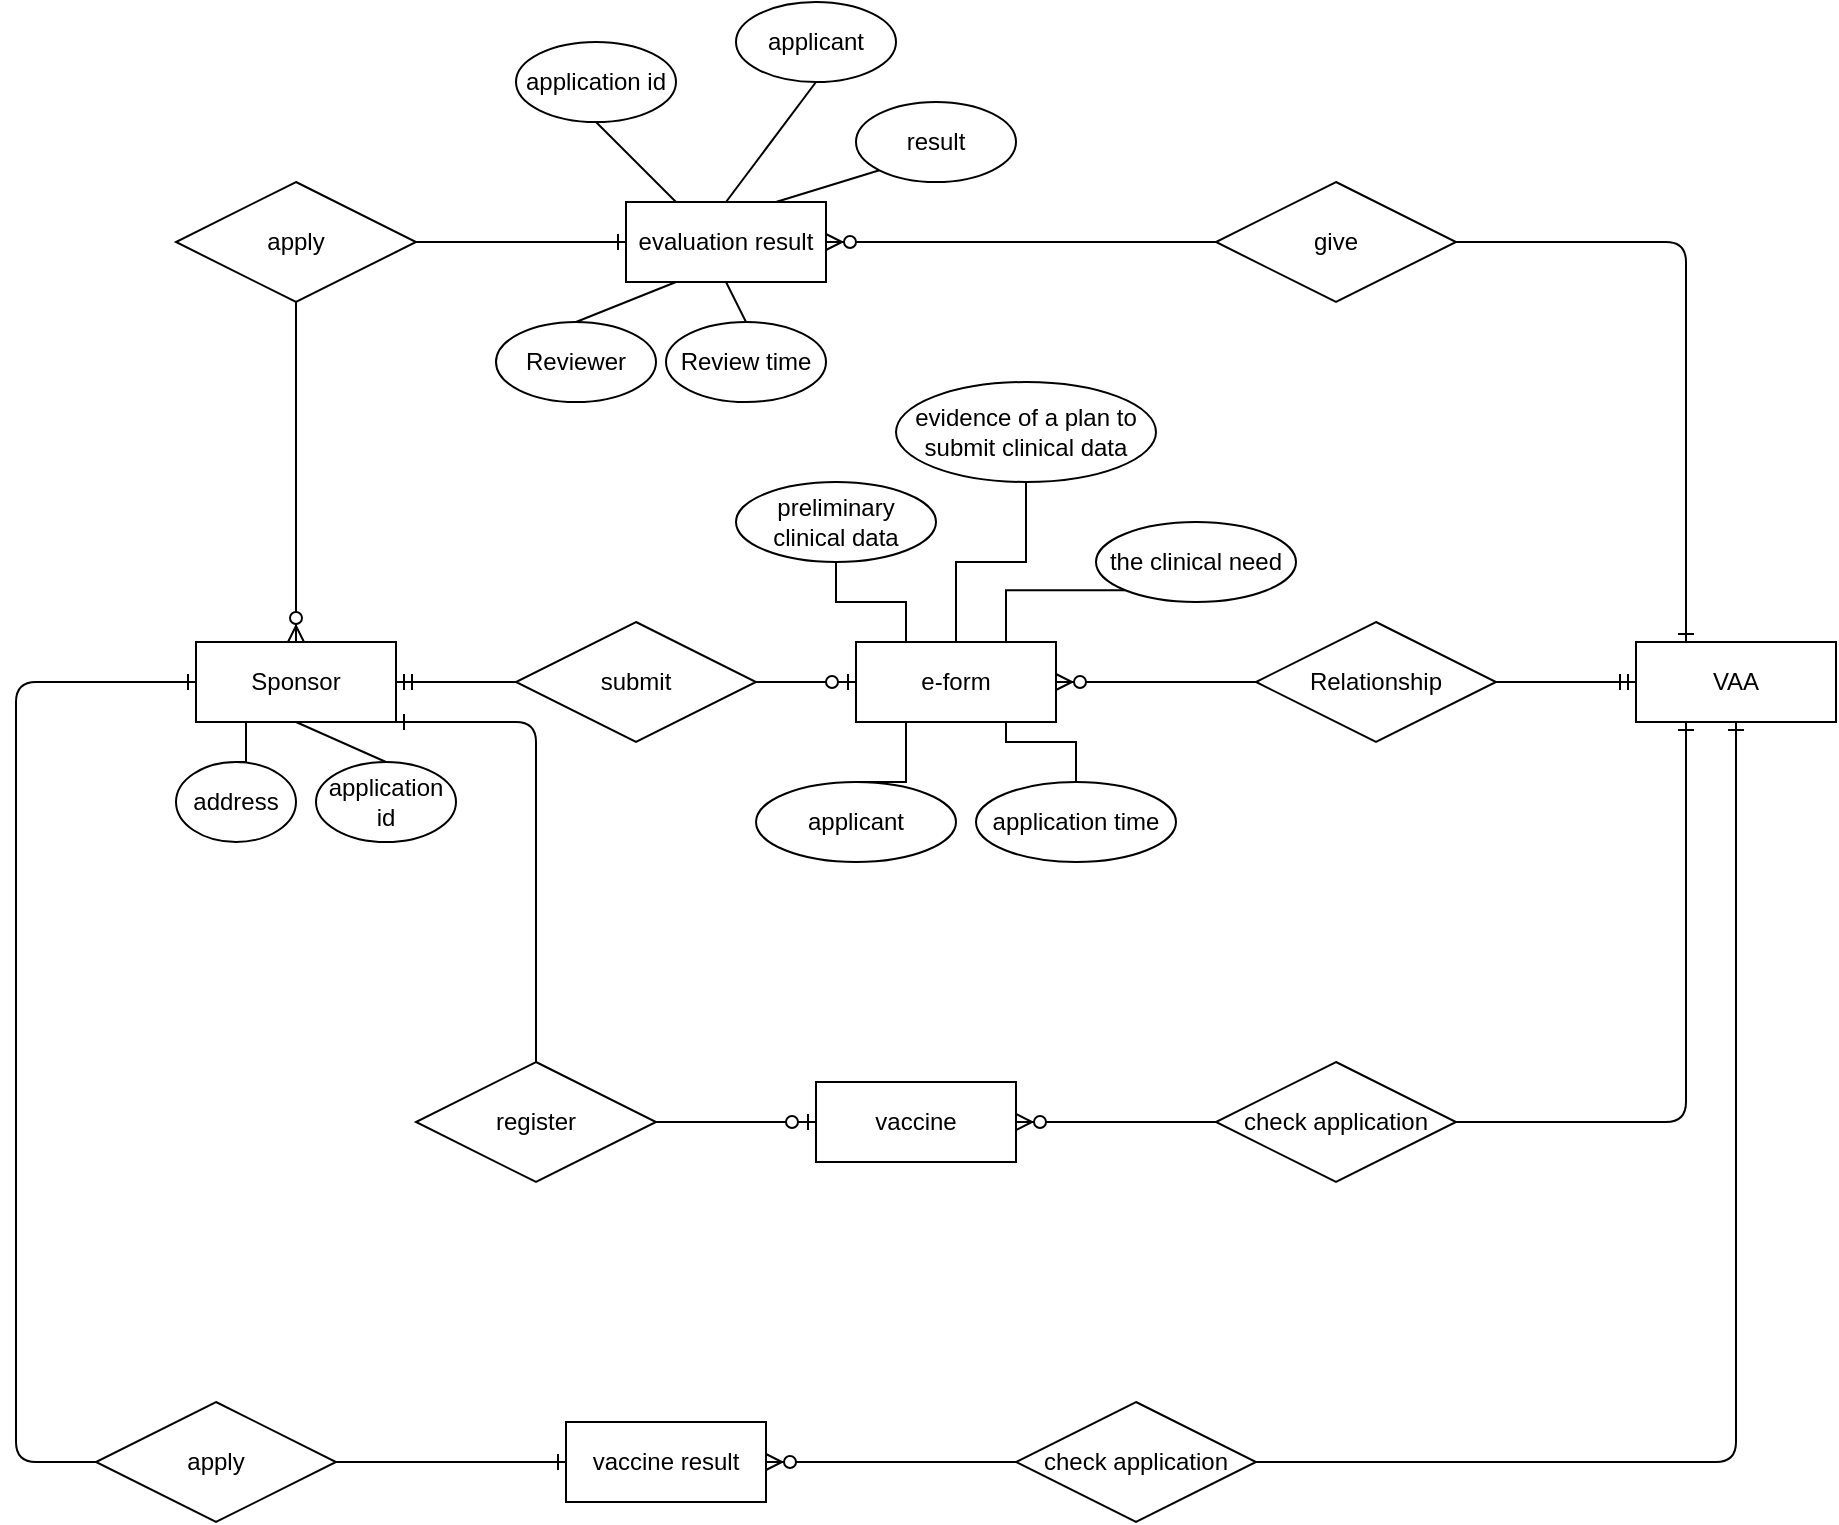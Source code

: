 <mxfile version="14.7.0" type="github">
  <diagram id="R2lEEEUBdFMjLlhIrx00" name="Page-1">
    <mxGraphModel dx="1550" dy="867" grid="1" gridSize="10" guides="1" tooltips="1" connect="1" arrows="1" fold="1" page="1" pageScale="1" pageWidth="850" pageHeight="1100" math="0" shadow="0" extFonts="Permanent Marker^https://fonts.googleapis.com/css?family=Permanent+Marker">
      <root>
        <mxCell id="0" />
        <mxCell id="1" parent="0" />
        <mxCell id="p_ZNXW8uyvUL6qlNEA6d-1" value="Sponsor" style="whiteSpace=wrap;html=1;align=center;" vertex="1" parent="1">
          <mxGeometry x="190" y="380" width="100" height="40" as="geometry" />
        </mxCell>
        <mxCell id="p_ZNXW8uyvUL6qlNEA6d-41" style="edgeStyle=none;orthogonalLoop=1;jettySize=auto;html=1;exitX=0.5;exitY=0;exitDx=0;exitDy=0;entryX=0.5;entryY=1;entryDx=0;entryDy=0;endArrow=none;endFill=0;" edge="1" parent="1" source="p_ZNXW8uyvUL6qlNEA6d-2" target="p_ZNXW8uyvUL6qlNEA6d-1">
          <mxGeometry relative="1" as="geometry" />
        </mxCell>
        <mxCell id="p_ZNXW8uyvUL6qlNEA6d-2" value="application id" style="ellipse;whiteSpace=wrap;html=1;align=center;" vertex="1" parent="1">
          <mxGeometry x="250" y="440" width="70" height="40" as="geometry" />
        </mxCell>
        <mxCell id="p_ZNXW8uyvUL6qlNEA6d-9" style="edgeStyle=orthogonalEdgeStyle;rounded=0;orthogonalLoop=1;jettySize=auto;html=1;exitX=0.5;exitY=0;exitDx=0;exitDy=0;endArrow=none;endFill=0;entryX=0.25;entryY=1;entryDx=0;entryDy=0;" edge="1" parent="1" source="p_ZNXW8uyvUL6qlNEA6d-4" target="p_ZNXW8uyvUL6qlNEA6d-1">
          <mxGeometry relative="1" as="geometry">
            <mxPoint x="165" y="370" as="targetPoint" />
          </mxGeometry>
        </mxCell>
        <mxCell id="p_ZNXW8uyvUL6qlNEA6d-4" value="address" style="ellipse;whiteSpace=wrap;html=1;align=center;" vertex="1" parent="1">
          <mxGeometry x="180" y="440" width="60" height="40" as="geometry" />
        </mxCell>
        <mxCell id="p_ZNXW8uyvUL6qlNEA6d-12" value="submit" style="shape=rhombus;perimeter=rhombusPerimeter;whiteSpace=wrap;html=1;align=center;" vertex="1" parent="1">
          <mxGeometry x="350" y="370" width="120" height="60" as="geometry" />
        </mxCell>
        <mxCell id="p_ZNXW8uyvUL6qlNEA6d-14" value="e-form" style="whiteSpace=wrap;html=1;align=center;" vertex="1" parent="1">
          <mxGeometry x="520" y="380" width="100" height="40" as="geometry" />
        </mxCell>
        <mxCell id="p_ZNXW8uyvUL6qlNEA6d-15" value="" style="edgeStyle=entityRelationEdgeStyle;fontSize=12;html=1;endArrow=ERzeroToOne;endFill=1;exitX=1;exitY=0.5;exitDx=0;exitDy=0;entryX=0;entryY=0.5;entryDx=0;entryDy=0;" edge="1" parent="1" source="p_ZNXW8uyvUL6qlNEA6d-12" target="p_ZNXW8uyvUL6qlNEA6d-14">
          <mxGeometry width="100" height="100" relative="1" as="geometry">
            <mxPoint x="590" y="540" as="sourcePoint" />
            <mxPoint x="690" y="440" as="targetPoint" />
          </mxGeometry>
        </mxCell>
        <mxCell id="p_ZNXW8uyvUL6qlNEA6d-25" style="edgeStyle=orthogonalEdgeStyle;rounded=0;orthogonalLoop=1;jettySize=auto;html=1;exitX=0.5;exitY=1;exitDx=0;exitDy=0;entryX=0.5;entryY=0;entryDx=0;entryDy=0;endArrow=none;endFill=0;" edge="1" parent="1" source="p_ZNXW8uyvUL6qlNEA6d-16" target="p_ZNXW8uyvUL6qlNEA6d-14">
          <mxGeometry relative="1" as="geometry" />
        </mxCell>
        <mxCell id="p_ZNXW8uyvUL6qlNEA6d-16" value="evidence of a plan to submit clinical data" style="ellipse;whiteSpace=wrap;html=1;align=center;" vertex="1" parent="1">
          <mxGeometry x="540" y="250" width="130" height="50" as="geometry" />
        </mxCell>
        <mxCell id="p_ZNXW8uyvUL6qlNEA6d-26" style="edgeStyle=orthogonalEdgeStyle;rounded=0;orthogonalLoop=1;jettySize=auto;html=1;exitX=0;exitY=1;exitDx=0;exitDy=0;entryX=0.75;entryY=0;entryDx=0;entryDy=0;endArrow=none;endFill=0;" edge="1" parent="1" source="p_ZNXW8uyvUL6qlNEA6d-17" target="p_ZNXW8uyvUL6qlNEA6d-14">
          <mxGeometry relative="1" as="geometry" />
        </mxCell>
        <mxCell id="p_ZNXW8uyvUL6qlNEA6d-17" value="the clinical need" style="ellipse;whiteSpace=wrap;html=1;align=center;" vertex="1" parent="1">
          <mxGeometry x="640" y="320" width="100" height="40" as="geometry" />
        </mxCell>
        <mxCell id="p_ZNXW8uyvUL6qlNEA6d-24" style="edgeStyle=orthogonalEdgeStyle;rounded=0;orthogonalLoop=1;jettySize=auto;html=1;exitX=0.5;exitY=1;exitDx=0;exitDy=0;entryX=0.25;entryY=0;entryDx=0;entryDy=0;endArrow=none;endFill=0;" edge="1" parent="1" source="p_ZNXW8uyvUL6qlNEA6d-18" target="p_ZNXW8uyvUL6qlNEA6d-14">
          <mxGeometry relative="1" as="geometry" />
        </mxCell>
        <mxCell id="p_ZNXW8uyvUL6qlNEA6d-18" value="preliminary clinical data" style="ellipse;whiteSpace=wrap;html=1;align=center;" vertex="1" parent="1">
          <mxGeometry x="460" y="300" width="100" height="40" as="geometry" />
        </mxCell>
        <mxCell id="p_ZNXW8uyvUL6qlNEA6d-22" style="edgeStyle=orthogonalEdgeStyle;rounded=0;orthogonalLoop=1;jettySize=auto;html=1;exitX=0.5;exitY=0;exitDx=0;exitDy=0;entryX=0.25;entryY=1;entryDx=0;entryDy=0;endArrow=none;endFill=0;" edge="1" parent="1" source="p_ZNXW8uyvUL6qlNEA6d-19" target="p_ZNXW8uyvUL6qlNEA6d-14">
          <mxGeometry relative="1" as="geometry" />
        </mxCell>
        <mxCell id="p_ZNXW8uyvUL6qlNEA6d-19" value="applicant" style="ellipse;whiteSpace=wrap;html=1;align=center;" vertex="1" parent="1">
          <mxGeometry x="470" y="450" width="100" height="40" as="geometry" />
        </mxCell>
        <mxCell id="p_ZNXW8uyvUL6qlNEA6d-23" style="edgeStyle=orthogonalEdgeStyle;rounded=0;orthogonalLoop=1;jettySize=auto;html=1;exitX=0.5;exitY=0;exitDx=0;exitDy=0;entryX=0.75;entryY=1;entryDx=0;entryDy=0;endArrow=none;endFill=0;" edge="1" parent="1" source="p_ZNXW8uyvUL6qlNEA6d-20" target="p_ZNXW8uyvUL6qlNEA6d-14">
          <mxGeometry relative="1" as="geometry" />
        </mxCell>
        <mxCell id="p_ZNXW8uyvUL6qlNEA6d-20" value="application time" style="ellipse;whiteSpace=wrap;html=1;align=center;" vertex="1" parent="1">
          <mxGeometry x="580" y="450" width="100" height="40" as="geometry" />
        </mxCell>
        <mxCell id="p_ZNXW8uyvUL6qlNEA6d-27" value="Relationship" style="shape=rhombus;perimeter=rhombusPerimeter;whiteSpace=wrap;html=1;align=center;" vertex="1" parent="1">
          <mxGeometry x="720" y="370" width="120" height="60" as="geometry" />
        </mxCell>
        <mxCell id="p_ZNXW8uyvUL6qlNEA6d-28" value="VAA" style="whiteSpace=wrap;html=1;align=center;" vertex="1" parent="1">
          <mxGeometry x="910" y="380" width="100" height="40" as="geometry" />
        </mxCell>
        <mxCell id="p_ZNXW8uyvUL6qlNEA6d-29" value="" style="edgeStyle=entityRelationEdgeStyle;fontSize=12;html=1;endArrow=ERzeroToMany;endFill=1;exitX=0;exitY=0.5;exitDx=0;exitDy=0;entryX=1;entryY=0.5;entryDx=0;entryDy=0;" edge="1" parent="1" source="p_ZNXW8uyvUL6qlNEA6d-27" target="p_ZNXW8uyvUL6qlNEA6d-14">
          <mxGeometry width="100" height="100" relative="1" as="geometry">
            <mxPoint x="750" y="570" as="sourcePoint" />
            <mxPoint x="700" y="400" as="targetPoint" />
          </mxGeometry>
        </mxCell>
        <mxCell id="p_ZNXW8uyvUL6qlNEA6d-30" value="" style="edgeStyle=entityRelationEdgeStyle;fontSize=12;html=1;endArrow=ERmandOne;entryX=1;entryY=0.5;entryDx=0;entryDy=0;exitX=0;exitY=0.5;exitDx=0;exitDy=0;" edge="1" parent="1" source="p_ZNXW8uyvUL6qlNEA6d-12" target="p_ZNXW8uyvUL6qlNEA6d-1">
          <mxGeometry width="100" height="100" relative="1" as="geometry">
            <mxPoint x="240" y="570" as="sourcePoint" />
            <mxPoint x="340" y="470" as="targetPoint" />
          </mxGeometry>
        </mxCell>
        <mxCell id="p_ZNXW8uyvUL6qlNEA6d-31" value="" style="edgeStyle=entityRelationEdgeStyle;fontSize=12;html=1;endArrow=ERmandOne;exitX=1;exitY=0.5;exitDx=0;exitDy=0;entryX=0;entryY=0.5;entryDx=0;entryDy=0;" edge="1" parent="1" source="p_ZNXW8uyvUL6qlNEA6d-27" target="p_ZNXW8uyvUL6qlNEA6d-28">
          <mxGeometry width="100" height="100" relative="1" as="geometry">
            <mxPoint x="810" y="570" as="sourcePoint" />
            <mxPoint x="910" y="470" as="targetPoint" />
          </mxGeometry>
        </mxCell>
        <mxCell id="p_ZNXW8uyvUL6qlNEA6d-32" value="apply" style="shape=rhombus;perimeter=rhombusPerimeter;whiteSpace=wrap;html=1;align=center;" vertex="1" parent="1">
          <mxGeometry x="180" y="150" width="120" height="60" as="geometry" />
        </mxCell>
        <mxCell id="p_ZNXW8uyvUL6qlNEA6d-40" value="" style="fontSize=12;html=1;endArrow=ERzeroToMany;endFill=1;exitX=0.5;exitY=1;exitDx=0;exitDy=0;entryX=0.5;entryY=0;entryDx=0;entryDy=0;" edge="1" parent="1" source="p_ZNXW8uyvUL6qlNEA6d-32" target="p_ZNXW8uyvUL6qlNEA6d-1">
          <mxGeometry width="100" height="100" relative="1" as="geometry">
            <mxPoint x="120" y="590" as="sourcePoint" />
            <mxPoint x="150" y="360" as="targetPoint" />
          </mxGeometry>
        </mxCell>
        <mxCell id="p_ZNXW8uyvUL6qlNEA6d-43" value="evaluation result" style="whiteSpace=wrap;html=1;align=center;" vertex="1" parent="1">
          <mxGeometry x="405" y="160" width="100" height="40" as="geometry" />
        </mxCell>
        <mxCell id="p_ZNXW8uyvUL6qlNEA6d-44" value="" style="edgeStyle=entityRelationEdgeStyle;fontSize=12;html=1;endArrow=ERone;endFill=1;exitX=1;exitY=0.5;exitDx=0;exitDy=0;entryX=0;entryY=0.5;entryDx=0;entryDy=0;" edge="1" parent="1" source="p_ZNXW8uyvUL6qlNEA6d-32" target="p_ZNXW8uyvUL6qlNEA6d-43">
          <mxGeometry width="100" height="100" relative="1" as="geometry">
            <mxPoint x="275" y="310" as="sourcePoint" />
            <mxPoint x="375" y="210" as="targetPoint" />
          </mxGeometry>
        </mxCell>
        <mxCell id="p_ZNXW8uyvUL6qlNEA6d-54" style="edgeStyle=none;orthogonalLoop=1;jettySize=auto;html=1;exitX=0.5;exitY=1;exitDx=0;exitDy=0;entryX=0.25;entryY=0;entryDx=0;entryDy=0;endArrow=none;endFill=0;" edge="1" parent="1" source="p_ZNXW8uyvUL6qlNEA6d-45" target="p_ZNXW8uyvUL6qlNEA6d-43">
          <mxGeometry relative="1" as="geometry" />
        </mxCell>
        <mxCell id="p_ZNXW8uyvUL6qlNEA6d-45" value="application id" style="ellipse;whiteSpace=wrap;html=1;align=center;" vertex="1" parent="1">
          <mxGeometry x="350" y="80" width="80" height="40" as="geometry" />
        </mxCell>
        <mxCell id="p_ZNXW8uyvUL6qlNEA6d-53" style="edgeStyle=none;orthogonalLoop=1;jettySize=auto;html=1;exitX=0.5;exitY=1;exitDx=0;exitDy=0;entryX=0.5;entryY=0;entryDx=0;entryDy=0;endArrow=none;endFill=0;" edge="1" parent="1" source="p_ZNXW8uyvUL6qlNEA6d-46" target="p_ZNXW8uyvUL6qlNEA6d-43">
          <mxGeometry relative="1" as="geometry" />
        </mxCell>
        <mxCell id="p_ZNXW8uyvUL6qlNEA6d-46" value="applicant" style="ellipse;whiteSpace=wrap;html=1;align=center;fontStyle=0" vertex="1" parent="1">
          <mxGeometry x="460" y="60" width="80" height="40" as="geometry" />
        </mxCell>
        <mxCell id="p_ZNXW8uyvUL6qlNEA6d-52" style="edgeStyle=none;orthogonalLoop=1;jettySize=auto;html=1;exitX=0;exitY=1;exitDx=0;exitDy=0;entryX=0.75;entryY=0;entryDx=0;entryDy=0;endArrow=none;endFill=0;" edge="1" parent="1" source="p_ZNXW8uyvUL6qlNEA6d-47" target="p_ZNXW8uyvUL6qlNEA6d-43">
          <mxGeometry relative="1" as="geometry" />
        </mxCell>
        <mxCell id="p_ZNXW8uyvUL6qlNEA6d-47" value="result" style="ellipse;whiteSpace=wrap;html=1;align=center;" vertex="1" parent="1">
          <mxGeometry x="520" y="110" width="80" height="40" as="geometry" />
        </mxCell>
        <mxCell id="p_ZNXW8uyvUL6qlNEA6d-50" style="edgeStyle=none;orthogonalLoop=1;jettySize=auto;html=1;exitX=0.5;exitY=0;exitDx=0;exitDy=0;entryX=0.25;entryY=1;entryDx=0;entryDy=0;endArrow=none;endFill=0;" edge="1" parent="1" source="p_ZNXW8uyvUL6qlNEA6d-48" target="p_ZNXW8uyvUL6qlNEA6d-43">
          <mxGeometry relative="1" as="geometry" />
        </mxCell>
        <mxCell id="p_ZNXW8uyvUL6qlNEA6d-48" value="Reviewer" style="ellipse;whiteSpace=wrap;html=1;align=center;" vertex="1" parent="1">
          <mxGeometry x="340" y="220" width="80" height="40" as="geometry" />
        </mxCell>
        <mxCell id="p_ZNXW8uyvUL6qlNEA6d-51" style="edgeStyle=none;orthogonalLoop=1;jettySize=auto;html=1;exitX=0.5;exitY=0;exitDx=0;exitDy=0;entryX=0.5;entryY=1;entryDx=0;entryDy=0;endArrow=none;endFill=0;" edge="1" parent="1" source="p_ZNXW8uyvUL6qlNEA6d-49" target="p_ZNXW8uyvUL6qlNEA6d-43">
          <mxGeometry relative="1" as="geometry" />
        </mxCell>
        <mxCell id="p_ZNXW8uyvUL6qlNEA6d-49" value="Review time" style="ellipse;whiteSpace=wrap;html=1;align=center;" vertex="1" parent="1">
          <mxGeometry x="425" y="220" width="80" height="40" as="geometry" />
        </mxCell>
        <mxCell id="p_ZNXW8uyvUL6qlNEA6d-57" value="give" style="shape=rhombus;perimeter=rhombusPerimeter;whiteSpace=wrap;html=1;align=center;" vertex="1" parent="1">
          <mxGeometry x="700" y="150" width="120" height="60" as="geometry" />
        </mxCell>
        <mxCell id="p_ZNXW8uyvUL6qlNEA6d-58" value="" style="fontSize=12;html=1;endArrow=ERzeroToMany;endFill=1;entryX=1;entryY=0.5;entryDx=0;entryDy=0;exitX=0;exitY=0.5;exitDx=0;exitDy=0;" edge="1" parent="1" source="p_ZNXW8uyvUL6qlNEA6d-57" target="p_ZNXW8uyvUL6qlNEA6d-43">
          <mxGeometry width="100" height="100" relative="1" as="geometry">
            <mxPoint x="540" y="280" as="sourcePoint" />
            <mxPoint x="630" y="180" as="targetPoint" />
          </mxGeometry>
        </mxCell>
        <mxCell id="p_ZNXW8uyvUL6qlNEA6d-59" value="" style="fontSize=12;html=1;endArrow=ERone;endFill=1;exitX=1;exitY=0.5;exitDx=0;exitDy=0;entryX=0.25;entryY=0;entryDx=0;entryDy=0;edgeStyle=orthogonalEdgeStyle;" edge="1" parent="1" source="p_ZNXW8uyvUL6qlNEA6d-57" target="p_ZNXW8uyvUL6qlNEA6d-28">
          <mxGeometry width="100" height="100" relative="1" as="geometry">
            <mxPoint x="850" y="280" as="sourcePoint" />
            <mxPoint x="950" y="180" as="targetPoint" />
          </mxGeometry>
        </mxCell>
        <mxCell id="p_ZNXW8uyvUL6qlNEA6d-60" value="register" style="shape=rhombus;perimeter=rhombusPerimeter;whiteSpace=wrap;html=1;align=center;" vertex="1" parent="1">
          <mxGeometry x="300" y="590" width="120" height="60" as="geometry" />
        </mxCell>
        <mxCell id="p_ZNXW8uyvUL6qlNEA6d-62" value="" style="fontSize=12;html=1;endArrow=ERone;endFill=1;entryX=1;entryY=1;entryDx=0;entryDy=0;exitX=0.5;exitY=0;exitDx=0;exitDy=0;edgeStyle=orthogonalEdgeStyle;" edge="1" parent="1" source="p_ZNXW8uyvUL6qlNEA6d-60" target="p_ZNXW8uyvUL6qlNEA6d-1">
          <mxGeometry width="100" height="100" relative="1" as="geometry">
            <mxPoint x="330" y="570" as="sourcePoint" />
            <mxPoint x="430" y="470" as="targetPoint" />
            <Array as="points">
              <mxPoint x="360" y="420" />
            </Array>
          </mxGeometry>
        </mxCell>
        <mxCell id="p_ZNXW8uyvUL6qlNEA6d-64" value="vaccine" style="whiteSpace=wrap;html=1;align=center;" vertex="1" parent="1">
          <mxGeometry x="500" y="600" width="100" height="40" as="geometry" />
        </mxCell>
        <mxCell id="p_ZNXW8uyvUL6qlNEA6d-65" value="" style="edgeStyle=entityRelationEdgeStyle;fontSize=12;html=1;endArrow=ERzeroToOne;endFill=1;entryX=0;entryY=0.5;entryDx=0;entryDy=0;exitX=1;exitY=0.5;exitDx=0;exitDy=0;" edge="1" parent="1" source="p_ZNXW8uyvUL6qlNEA6d-60" target="p_ZNXW8uyvUL6qlNEA6d-64">
          <mxGeometry width="100" height="100" relative="1" as="geometry">
            <mxPoint x="415" y="610" as="sourcePoint" />
            <mxPoint x="515" y="510" as="targetPoint" />
          </mxGeometry>
        </mxCell>
        <mxCell id="p_ZNXW8uyvUL6qlNEA6d-66" value="check application" style="shape=rhombus;perimeter=rhombusPerimeter;whiteSpace=wrap;html=1;align=center;" vertex="1" parent="1">
          <mxGeometry x="700" y="590" width="120" height="60" as="geometry" />
        </mxCell>
        <mxCell id="p_ZNXW8uyvUL6qlNEA6d-67" value="" style="edgeStyle=entityRelationEdgeStyle;fontSize=12;html=1;endArrow=ERzeroToMany;endFill=1;entryX=1;entryY=0.5;entryDx=0;entryDy=0;exitX=0;exitY=0.5;exitDx=0;exitDy=0;" edge="1" parent="1" source="p_ZNXW8uyvUL6qlNEA6d-66" target="p_ZNXW8uyvUL6qlNEA6d-64">
          <mxGeometry width="100" height="100" relative="1" as="geometry">
            <mxPoint x="580" y="740" as="sourcePoint" />
            <mxPoint x="680" y="640" as="targetPoint" />
          </mxGeometry>
        </mxCell>
        <mxCell id="p_ZNXW8uyvUL6qlNEA6d-68" value="" style="edgeStyle=orthogonalEdgeStyle;fontSize=12;html=1;endArrow=ERone;endFill=1;exitX=1;exitY=0.5;exitDx=0;exitDy=0;entryX=0.25;entryY=1;entryDx=0;entryDy=0;" edge="1" parent="1" source="p_ZNXW8uyvUL6qlNEA6d-66" target="p_ZNXW8uyvUL6qlNEA6d-28">
          <mxGeometry width="100" height="100" relative="1" as="geometry">
            <mxPoint x="840" y="630" as="sourcePoint" />
            <mxPoint x="940" y="530" as="targetPoint" />
          </mxGeometry>
        </mxCell>
        <mxCell id="p_ZNXW8uyvUL6qlNEA6d-69" value="apply" style="shape=rhombus;perimeter=rhombusPerimeter;whiteSpace=wrap;html=1;align=center;" vertex="1" parent="1">
          <mxGeometry x="140" y="760" width="120" height="60" as="geometry" />
        </mxCell>
        <mxCell id="p_ZNXW8uyvUL6qlNEA6d-71" value="vaccine result" style="whiteSpace=wrap;html=1;align=center;" vertex="1" parent="1">
          <mxGeometry x="375" y="770" width="100" height="40" as="geometry" />
        </mxCell>
        <mxCell id="p_ZNXW8uyvUL6qlNEA6d-72" value="" style="fontSize=12;html=1;endArrow=ERone;endFill=1;entryX=0;entryY=0.5;entryDx=0;entryDy=0;edgeStyle=orthogonalEdgeStyle;" edge="1" parent="1" target="p_ZNXW8uyvUL6qlNEA6d-1">
          <mxGeometry width="100" height="100" relative="1" as="geometry">
            <mxPoint x="140" y="790" as="sourcePoint" />
            <mxPoint x="40" y="440" as="targetPoint" />
            <Array as="points">
              <mxPoint x="100" y="790" />
              <mxPoint x="100" y="400" />
            </Array>
          </mxGeometry>
        </mxCell>
        <mxCell id="p_ZNXW8uyvUL6qlNEA6d-73" value="" style="edgeStyle=entityRelationEdgeStyle;fontSize=12;html=1;endArrow=ERone;endFill=1;exitX=1;exitY=0.5;exitDx=0;exitDy=0;entryX=0;entryY=0.5;entryDx=0;entryDy=0;" edge="1" parent="1" source="p_ZNXW8uyvUL6qlNEA6d-69" target="p_ZNXW8uyvUL6qlNEA6d-71">
          <mxGeometry width="100" height="100" relative="1" as="geometry">
            <mxPoint x="250" y="810" as="sourcePoint" />
            <mxPoint x="350" y="710" as="targetPoint" />
          </mxGeometry>
        </mxCell>
        <mxCell id="p_ZNXW8uyvUL6qlNEA6d-74" value="check application" style="shape=rhombus;perimeter=rhombusPerimeter;whiteSpace=wrap;html=1;align=center;" vertex="1" parent="1">
          <mxGeometry x="600" y="760" width="120" height="60" as="geometry" />
        </mxCell>
        <mxCell id="p_ZNXW8uyvUL6qlNEA6d-76" value="" style="edgeStyle=entityRelationEdgeStyle;fontSize=12;html=1;endArrow=ERzeroToMany;endFill=1;entryX=1;entryY=0.5;entryDx=0;entryDy=0;exitX=0;exitY=0.5;exitDx=0;exitDy=0;" edge="1" parent="1" source="p_ZNXW8uyvUL6qlNEA6d-74" target="p_ZNXW8uyvUL6qlNEA6d-71">
          <mxGeometry width="100" height="100" relative="1" as="geometry">
            <mxPoint x="460" y="860" as="sourcePoint" />
            <mxPoint x="560" y="760" as="targetPoint" />
          </mxGeometry>
        </mxCell>
        <mxCell id="p_ZNXW8uyvUL6qlNEA6d-77" value="" style="fontSize=12;html=1;endArrow=ERone;endFill=1;exitX=1;exitY=0.5;exitDx=0;exitDy=0;entryX=0.5;entryY=1;entryDx=0;entryDy=0;edgeStyle=orthogonalEdgeStyle;" edge="1" parent="1" source="p_ZNXW8uyvUL6qlNEA6d-74" target="p_ZNXW8uyvUL6qlNEA6d-28">
          <mxGeometry width="100" height="100" relative="1" as="geometry">
            <mxPoint x="780" y="750" as="sourcePoint" />
            <mxPoint x="880" y="650" as="targetPoint" />
          </mxGeometry>
        </mxCell>
      </root>
    </mxGraphModel>
  </diagram>
</mxfile>
